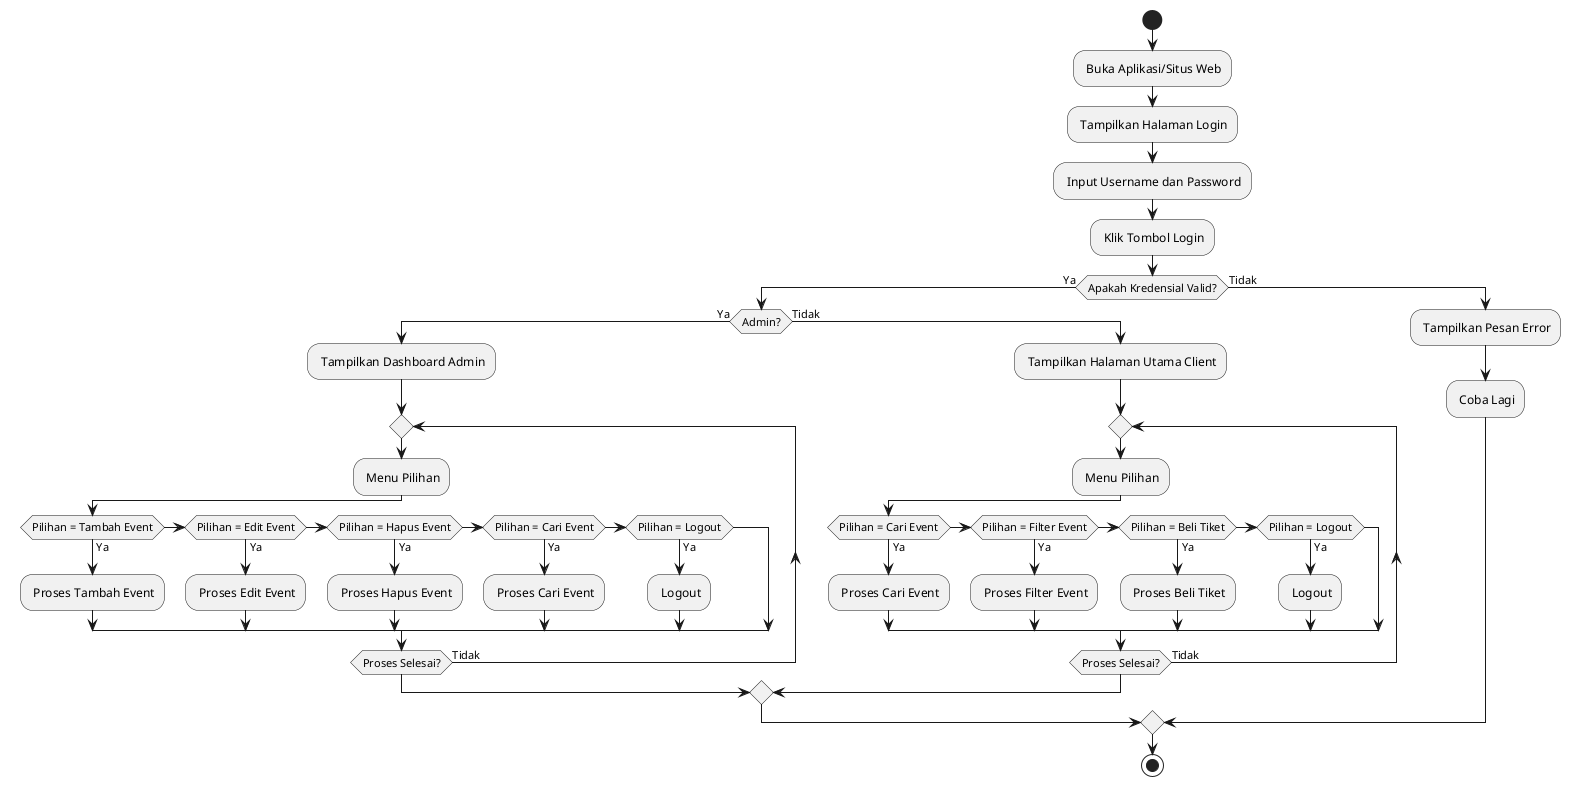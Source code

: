 @startuml
start
: Buka Aplikasi/Situs Web;
: Tampilkan Halaman Login;
: Input Username dan Password;
: Klik Tombol Login;

if (Apakah Kredensial Valid?) then (Ya)
  if (Admin?) then (Ya)
    : Tampilkan Dashboard Admin;
    repeat
      : Menu Pilihan;
      if (Pilihan = Tambah Event) then (Ya)
        : Proses Tambah Event;
      elseif (Pilihan = Edit Event) then (Ya)
        : Proses Edit Event;
      elseif (Pilihan = Hapus Event) then (Ya)
        : Proses Hapus Event;
      elseif (Pilihan = Cari Event) then (Ya)
        : Proses Cari Event;
      elseif (Pilihan = Logout) then (Ya)
        : Logout;
      endif
    repeat while (Proses Selesai?) is (Tidak)
  else (Tidak)
    : Tampilkan Halaman Utama Client;
    repeat
      : Menu Pilihan;
      if (Pilihan = Cari Event) then (Ya)
        : Proses Cari Event;
      elseif (Pilihan = Filter Event) then (Ya)
        : Proses Filter Event;
      elseif (Pilihan = Beli Tiket) then (Ya)
        : Proses Beli Tiket;
      elseif (Pilihan = Logout) then (Ya)
        : Logout;
      endif
    repeat while (Proses Selesai?) is (Tidak)
  endif
else (Tidak)
  : Tampilkan Pesan Error;
  : Coba Lagi;
endif

stop
@enduml